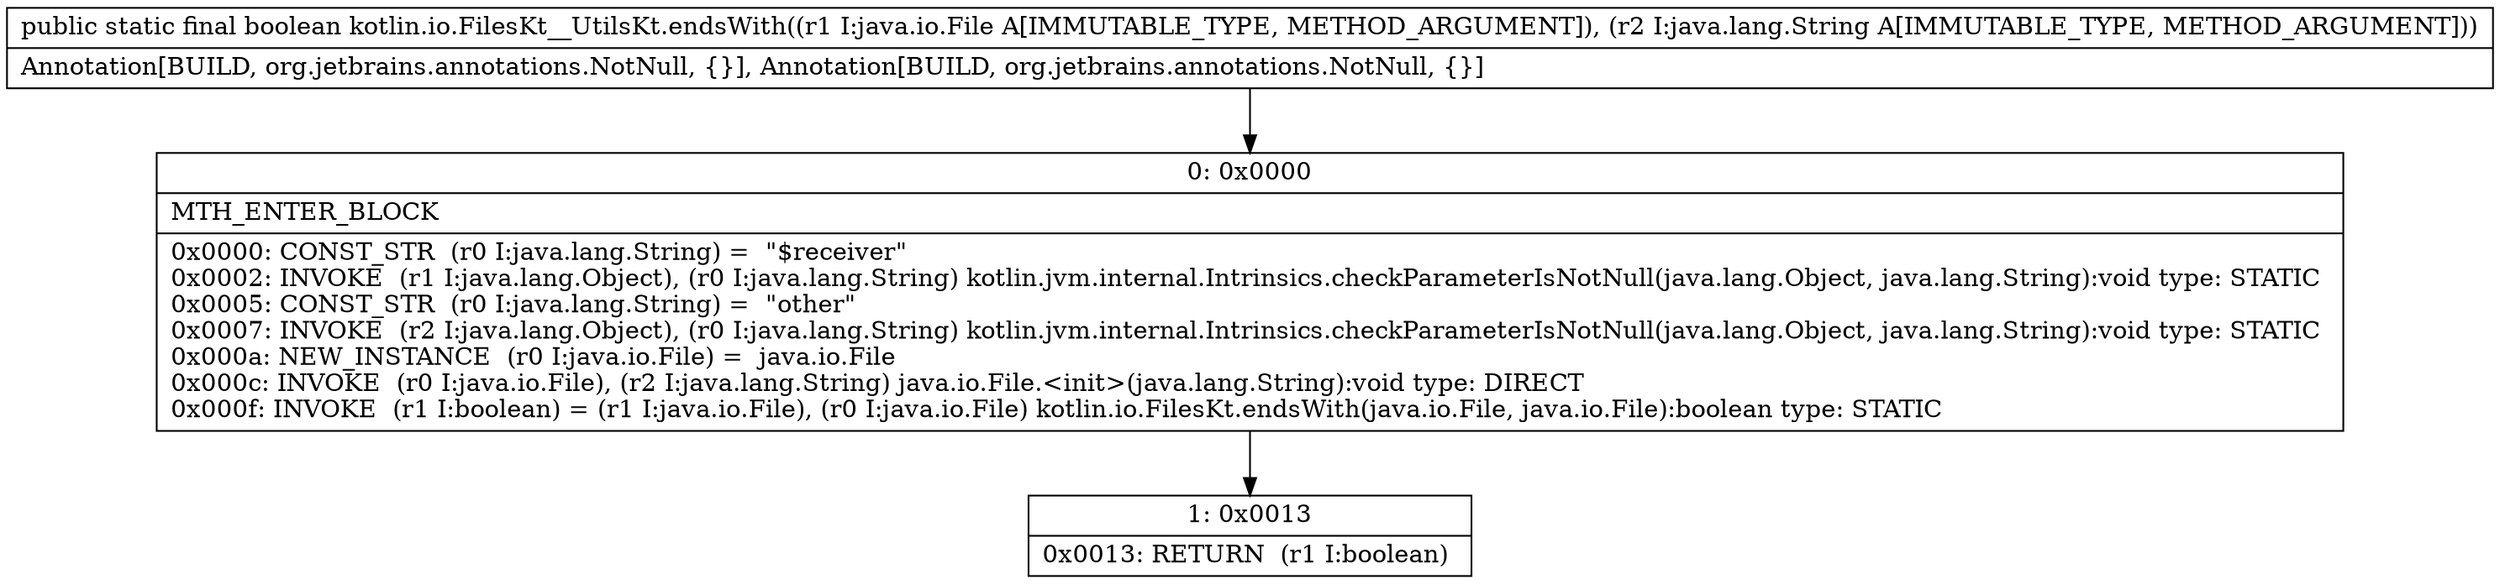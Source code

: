 digraph "CFG forkotlin.io.FilesKt__UtilsKt.endsWith(Ljava\/io\/File;Ljava\/lang\/String;)Z" {
Node_0 [shape=record,label="{0\:\ 0x0000|MTH_ENTER_BLOCK\l|0x0000: CONST_STR  (r0 I:java.lang.String) =  \"$receiver\" \l0x0002: INVOKE  (r1 I:java.lang.Object), (r0 I:java.lang.String) kotlin.jvm.internal.Intrinsics.checkParameterIsNotNull(java.lang.Object, java.lang.String):void type: STATIC \l0x0005: CONST_STR  (r0 I:java.lang.String) =  \"other\" \l0x0007: INVOKE  (r2 I:java.lang.Object), (r0 I:java.lang.String) kotlin.jvm.internal.Intrinsics.checkParameterIsNotNull(java.lang.Object, java.lang.String):void type: STATIC \l0x000a: NEW_INSTANCE  (r0 I:java.io.File) =  java.io.File \l0x000c: INVOKE  (r0 I:java.io.File), (r2 I:java.lang.String) java.io.File.\<init\>(java.lang.String):void type: DIRECT \l0x000f: INVOKE  (r1 I:boolean) = (r1 I:java.io.File), (r0 I:java.io.File) kotlin.io.FilesKt.endsWith(java.io.File, java.io.File):boolean type: STATIC \l}"];
Node_1 [shape=record,label="{1\:\ 0x0013|0x0013: RETURN  (r1 I:boolean) \l}"];
MethodNode[shape=record,label="{public static final boolean kotlin.io.FilesKt__UtilsKt.endsWith((r1 I:java.io.File A[IMMUTABLE_TYPE, METHOD_ARGUMENT]), (r2 I:java.lang.String A[IMMUTABLE_TYPE, METHOD_ARGUMENT]))  | Annotation[BUILD, org.jetbrains.annotations.NotNull, \{\}], Annotation[BUILD, org.jetbrains.annotations.NotNull, \{\}]\l}"];
MethodNode -> Node_0;
Node_0 -> Node_1;
}

